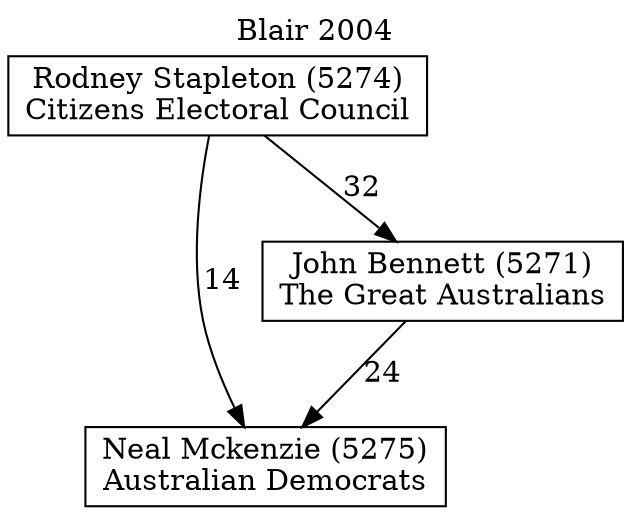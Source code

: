 // House preference flow
digraph "Neal Mckenzie (5275)_Blair_2004" {
	graph [label="Blair 2004" labelloc=t mclimit=10]
	node [shape=box]
	"Neal Mckenzie (5275)" [label="Neal Mckenzie (5275)
Australian Democrats"]
	"John Bennett (5271)" [label="John Bennett (5271)
The Great Australians"]
	"Rodney Stapleton (5274)" [label="Rodney Stapleton (5274)
Citizens Electoral Council"]
	"John Bennett (5271)" -> "Neal Mckenzie (5275)" [label=24]
	"Rodney Stapleton (5274)" -> "John Bennett (5271)" [label=32]
	"Rodney Stapleton (5274)" -> "Neal Mckenzie (5275)" [label=14]
}
